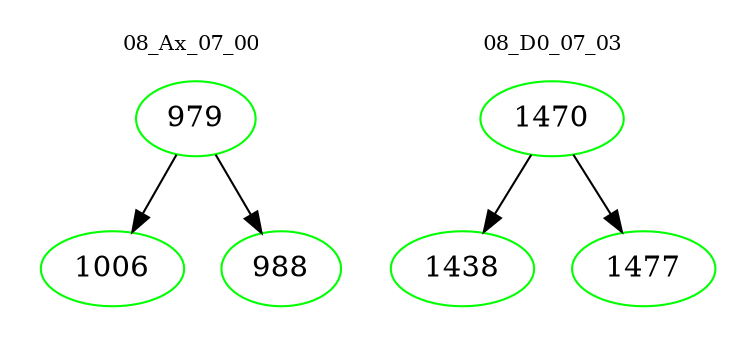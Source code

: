 digraph{
subgraph cluster_0 {
color = white
label = "08_Ax_07_00";
fontsize=10;
T0_979 [label="979", color="green"]
T0_979 -> T0_1006 [color="black"]
T0_1006 [label="1006", color="green"]
T0_979 -> T0_988 [color="black"]
T0_988 [label="988", color="green"]
}
subgraph cluster_1 {
color = white
label = "08_D0_07_03";
fontsize=10;
T1_1470 [label="1470", color="green"]
T1_1470 -> T1_1438 [color="black"]
T1_1438 [label="1438", color="green"]
T1_1470 -> T1_1477 [color="black"]
T1_1477 [label="1477", color="green"]
}
}
